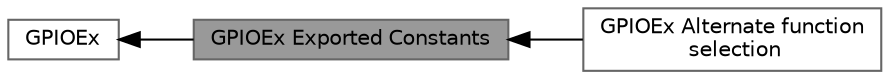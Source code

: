 digraph "GPIOEx Exported Constants"
{
 // LATEX_PDF_SIZE
  bgcolor="transparent";
  edge [fontname=Helvetica,fontsize=10,labelfontname=Helvetica,labelfontsize=10];
  node [fontname=Helvetica,fontsize=10,shape=box,height=0.2,width=0.4];
  rankdir=LR;
  Node2 [id="Node000002",label="GPIOEx",height=0.2,width=0.4,color="grey40", fillcolor="white", style="filled",URL="$group___g_p_i_o_ex.html",tooltip="GPIO Extended HAL module driver"];
  Node3 [id="Node000003",label="GPIOEx Alternate function\l selection",height=0.2,width=0.4,color="grey40", fillcolor="white", style="filled",URL="$group___g_p_i_o_ex___alternate__function__selection.html",tooltip=" "];
  Node1 [id="Node000001",label="GPIOEx Exported Constants",height=0.2,width=0.4,color="gray40", fillcolor="grey60", style="filled", fontcolor="black",tooltip=" "];
  Node2->Node1 [shape=plaintext, dir="back", style="solid"];
  Node1->Node3 [shape=plaintext, dir="back", style="solid"];
}
